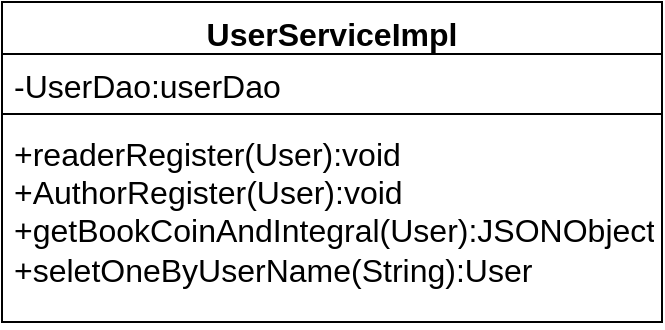 <mxfile version="21.3.3" type="github">
  <diagram id="C5RBs43oDa-KdzZeNtuy" name="Page-1">
    <mxGraphModel dx="521" dy="581" grid="1" gridSize="10" guides="1" tooltips="1" connect="1" arrows="1" fold="1" page="1" pageScale="1" pageWidth="827" pageHeight="1169" math="0" shadow="0">
      <root>
        <mxCell id="WIyWlLk6GJQsqaUBKTNV-0" />
        <mxCell id="WIyWlLk6GJQsqaUBKTNV-1" parent="WIyWlLk6GJQsqaUBKTNV-0" />
        <mxCell id="lS77canOpOysCI5JEHA8-4" value="UserServiceImpl" style="swimlane;fontStyle=1;align=center;verticalAlign=top;childLayout=stackLayout;horizontal=1;startSize=26;horizontalStack=0;resizeParent=1;resizeParentMax=0;resizeLast=0;collapsible=1;marginBottom=0;whiteSpace=wrap;html=1;fontSize=16;" vertex="1" parent="WIyWlLk6GJQsqaUBKTNV-1">
          <mxGeometry x="190" y="260" width="330" height="160" as="geometry" />
        </mxCell>
        <mxCell id="lS77canOpOysCI5JEHA8-5" value="-UserDao:userDao" style="text;strokeColor=none;fillColor=none;align=left;verticalAlign=top;spacingLeft=4;spacingRight=4;overflow=hidden;rotatable=0;points=[[0,0.5],[1,0.5]];portConstraint=eastwest;whiteSpace=wrap;html=1;fontSize=16;" vertex="1" parent="lS77canOpOysCI5JEHA8-4">
          <mxGeometry y="26" width="330" height="26" as="geometry" />
        </mxCell>
        <mxCell id="lS77canOpOysCI5JEHA8-6" value="" style="line;strokeWidth=1;fillColor=none;align=left;verticalAlign=middle;spacingTop=-1;spacingLeft=3;spacingRight=3;rotatable=0;labelPosition=right;points=[];portConstraint=eastwest;strokeColor=inherit;fontSize=16;" vertex="1" parent="lS77canOpOysCI5JEHA8-4">
          <mxGeometry y="52" width="330" height="8" as="geometry" />
        </mxCell>
        <mxCell id="lS77canOpOysCI5JEHA8-7" value="+readerRegister(User):void&lt;br&gt;+AuthorRegister(User):void&lt;br&gt;+getBookCoinAndIntegral(User):JSONObject&lt;br&gt;+seletOneByUserName(String):User" style="text;strokeColor=none;fillColor=none;align=left;verticalAlign=top;spacingLeft=4;spacingRight=4;overflow=hidden;rotatable=0;points=[[0,0.5],[1,0.5]];portConstraint=eastwest;whiteSpace=wrap;html=1;fontSize=16;" vertex="1" parent="lS77canOpOysCI5JEHA8-4">
          <mxGeometry y="60" width="330" height="100" as="geometry" />
        </mxCell>
      </root>
    </mxGraphModel>
  </diagram>
</mxfile>
